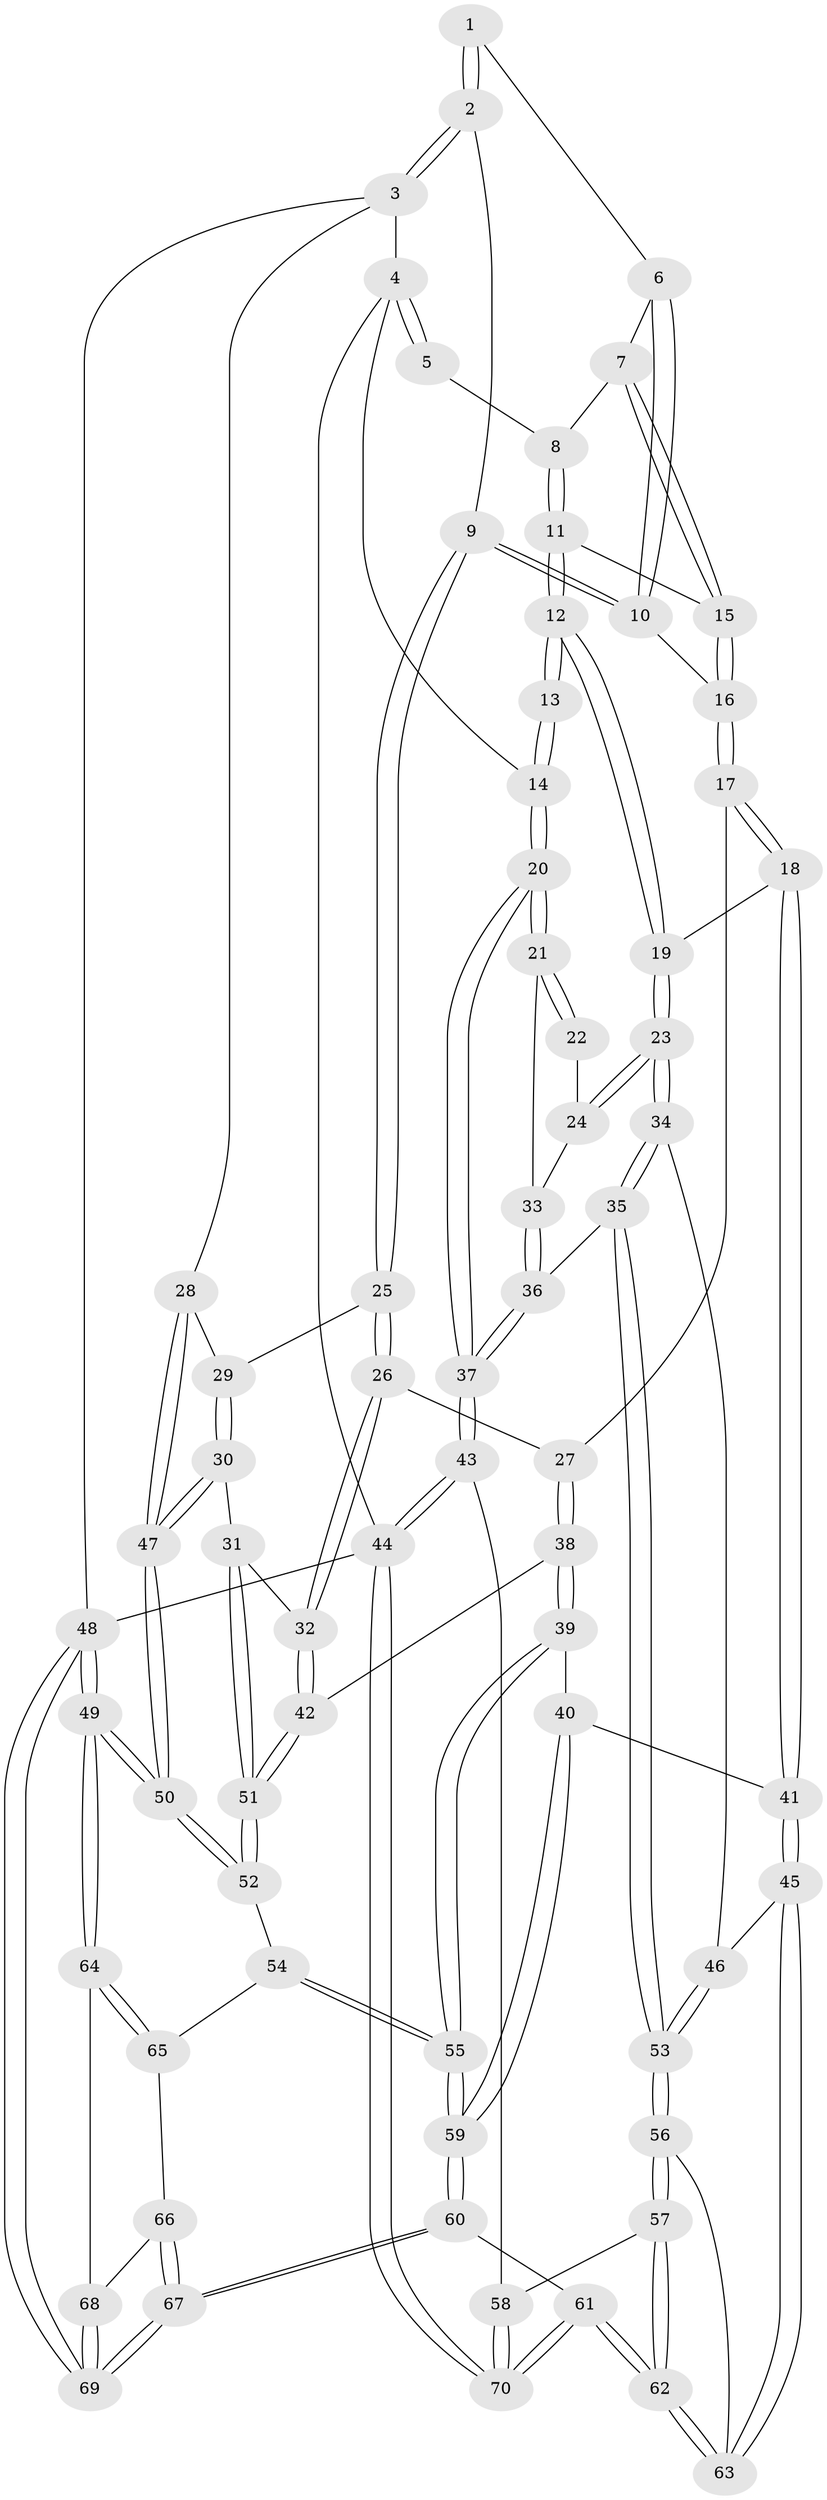 // Generated by graph-tools (version 1.1) at 2025/16/03/09/25 04:16:52]
// undirected, 70 vertices, 172 edges
graph export_dot {
graph [start="1"]
  node [color=gray90,style=filled];
  1 [pos="+0.4999688025382894+0"];
  2 [pos="+0.9905525343749967+0"];
  3 [pos="+1+0"];
  4 [pos="+0+0"];
  5 [pos="+0.21882027492903522+0"];
  6 [pos="+0.4997841616586896+0"];
  7 [pos="+0.44079711368083635+0.10854080705219488"];
  8 [pos="+0.26169338324328034+0"];
  9 [pos="+0.7840353370994145+0.1317374076186861"];
  10 [pos="+0.6488131332996551+0.12070106528106844"];
  11 [pos="+0.2739687272544965+0.16448086276903098"];
  12 [pos="+0.2426511890033623+0.18428318128834892"];
  13 [pos="+0.17538652017054795+0.17819097187288757"];
  14 [pos="+0+0"];
  15 [pos="+0.43734227058801756+0.15857738552915251"];
  16 [pos="+0.4561348812864644+0.1740155938408667"];
  17 [pos="+0.4806688276805361+0.2840216984031879"];
  18 [pos="+0.39249251960356746+0.39167917821575476"];
  19 [pos="+0.2649024869432249+0.33518193127613416"];
  20 [pos="+0+0.23926726002192494"];
  21 [pos="+0+0.2869834063984361"];
  22 [pos="+0.12721326670231842+0.2520187993940855"];
  23 [pos="+0.18074407217039842+0.4240677519550408"];
  24 [pos="+0.10055124924451411+0.35053631938097435"];
  25 [pos="+0.790759996343099+0.1670215866602375"];
  26 [pos="+0.760477604404148+0.22515461146121582"];
  27 [pos="+0.5918223859468671+0.3460322155645371"];
  28 [pos="+1+0.21003703066280452"];
  29 [pos="+0.874775726549435+0.22822355857583873"];
  30 [pos="+0.9719621702753678+0.4274482833561359"];
  31 [pos="+0.9544834101665138+0.43729761401606804"];
  32 [pos="+0.7749318716800848+0.39068633203704195"];
  33 [pos="+0.04471457860164912+0.3562355561346758"];
  34 [pos="+0.18022669600165503+0.43838522114849676"];
  35 [pos="+0.062404989073249005+0.5240410546404275"];
  36 [pos="+0.020406660272341566+0.5319722433206406"];
  37 [pos="+0+0.669245203739285"];
  38 [pos="+0.6197711131015633+0.4926512602997222"];
  39 [pos="+0.6033307291664648+0.5138230239761316"];
  40 [pos="+0.4638633622738552+0.5317940914125914"];
  41 [pos="+0.40327405900348323+0.5216725849388297"];
  42 [pos="+0.7184428577589995+0.4804303683117352"];
  43 [pos="+0+0.7602153451145168"];
  44 [pos="+0+1"];
  45 [pos="+0.39002159763952315+0.5316424367346034"];
  46 [pos="+0.22517507102383383+0.4871890270344638"];
  47 [pos="+1+0.4576440560382842"];
  48 [pos="+1+1"];
  49 [pos="+1+0.6283040662540207"];
  50 [pos="+1+0.6171086995567404"];
  51 [pos="+0.8440705953954054+0.5670240361662486"];
  52 [pos="+0.8450687482113582+0.580241790089159"];
  53 [pos="+0.19019834283121032+0.6228583665871665"];
  54 [pos="+0.8381849762799031+0.6484611503046286"];
  55 [pos="+0.6474114253264576+0.6869078468773873"];
  56 [pos="+0.19328572980076153+0.6323050208131701"];
  57 [pos="+0.0909057948121169+0.7444003426129353"];
  58 [pos="+0+0.7607495390412303"];
  59 [pos="+0.5567422715175397+0.8775416982355659"];
  60 [pos="+0.515254533637939+1"];
  61 [pos="+0.4511087551642243+1"];
  62 [pos="+0.397942955831717+0.9338380299340543"];
  63 [pos="+0.3337789750035554+0.6648811825835264"];
  64 [pos="+1+0.6414042163694657"];
  65 [pos="+0.8447652586242248+0.6581266491116035"];
  66 [pos="+0.8632145050003939+0.7282661189040401"];
  67 [pos="+0.6403290784472362+1"];
  68 [pos="+0.9073551116120705+0.7526017228580809"];
  69 [pos="+1+1"];
  70 [pos="+0.43468399674344954+1"];
  1 -- 2;
  1 -- 2;
  1 -- 6;
  2 -- 3;
  2 -- 3;
  2 -- 9;
  3 -- 4;
  3 -- 28;
  3 -- 48;
  4 -- 5;
  4 -- 5;
  4 -- 14;
  4 -- 44;
  5 -- 8;
  6 -- 7;
  6 -- 10;
  6 -- 10;
  7 -- 8;
  7 -- 15;
  7 -- 15;
  8 -- 11;
  8 -- 11;
  9 -- 10;
  9 -- 10;
  9 -- 25;
  9 -- 25;
  10 -- 16;
  11 -- 12;
  11 -- 12;
  11 -- 15;
  12 -- 13;
  12 -- 13;
  12 -- 19;
  12 -- 19;
  13 -- 14;
  13 -- 14;
  14 -- 20;
  14 -- 20;
  15 -- 16;
  15 -- 16;
  16 -- 17;
  16 -- 17;
  17 -- 18;
  17 -- 18;
  17 -- 27;
  18 -- 19;
  18 -- 41;
  18 -- 41;
  19 -- 23;
  19 -- 23;
  20 -- 21;
  20 -- 21;
  20 -- 37;
  20 -- 37;
  21 -- 22;
  21 -- 22;
  21 -- 33;
  22 -- 24;
  23 -- 24;
  23 -- 24;
  23 -- 34;
  23 -- 34;
  24 -- 33;
  25 -- 26;
  25 -- 26;
  25 -- 29;
  26 -- 27;
  26 -- 32;
  26 -- 32;
  27 -- 38;
  27 -- 38;
  28 -- 29;
  28 -- 47;
  28 -- 47;
  29 -- 30;
  29 -- 30;
  30 -- 31;
  30 -- 47;
  30 -- 47;
  31 -- 32;
  31 -- 51;
  31 -- 51;
  32 -- 42;
  32 -- 42;
  33 -- 36;
  33 -- 36;
  34 -- 35;
  34 -- 35;
  34 -- 46;
  35 -- 36;
  35 -- 53;
  35 -- 53;
  36 -- 37;
  36 -- 37;
  37 -- 43;
  37 -- 43;
  38 -- 39;
  38 -- 39;
  38 -- 42;
  39 -- 40;
  39 -- 55;
  39 -- 55;
  40 -- 41;
  40 -- 59;
  40 -- 59;
  41 -- 45;
  41 -- 45;
  42 -- 51;
  42 -- 51;
  43 -- 44;
  43 -- 44;
  43 -- 58;
  44 -- 70;
  44 -- 70;
  44 -- 48;
  45 -- 46;
  45 -- 63;
  45 -- 63;
  46 -- 53;
  46 -- 53;
  47 -- 50;
  47 -- 50;
  48 -- 49;
  48 -- 49;
  48 -- 69;
  48 -- 69;
  49 -- 50;
  49 -- 50;
  49 -- 64;
  49 -- 64;
  50 -- 52;
  50 -- 52;
  51 -- 52;
  51 -- 52;
  52 -- 54;
  53 -- 56;
  53 -- 56;
  54 -- 55;
  54 -- 55;
  54 -- 65;
  55 -- 59;
  55 -- 59;
  56 -- 57;
  56 -- 57;
  56 -- 63;
  57 -- 58;
  57 -- 62;
  57 -- 62;
  58 -- 70;
  58 -- 70;
  59 -- 60;
  59 -- 60;
  60 -- 61;
  60 -- 67;
  60 -- 67;
  61 -- 62;
  61 -- 62;
  61 -- 70;
  61 -- 70;
  62 -- 63;
  62 -- 63;
  64 -- 65;
  64 -- 65;
  64 -- 68;
  65 -- 66;
  66 -- 67;
  66 -- 67;
  66 -- 68;
  67 -- 69;
  67 -- 69;
  68 -- 69;
  68 -- 69;
}

